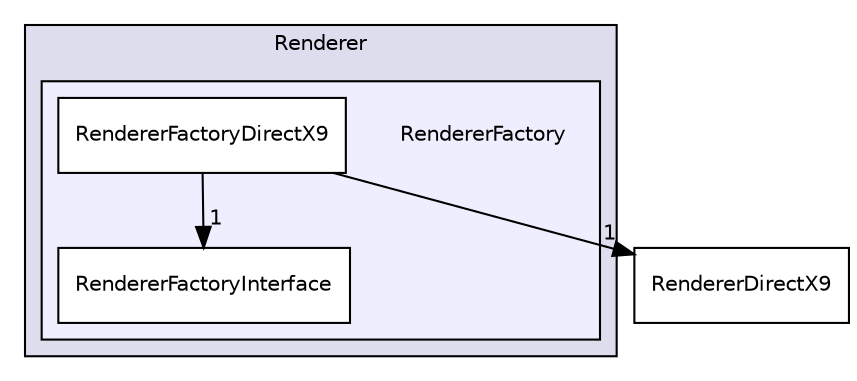 digraph "C:/HAL/PG関係/03_作成プログラム/03_HAL授業/就職作品/Project/source/01_Main/Renderer/RendererFactory" {
  compound=true
  node [ fontsize="10", fontname="Helvetica"];
  edge [ labelfontsize="10", labelfontname="Helvetica"];
  subgraph clusterdir_e9bddeb3961171178c0ac9a954a9f096 {
    graph [ bgcolor="#ddddee", pencolor="black", label="Renderer" fontname="Helvetica", fontsize="10", URL="dir_e9bddeb3961171178c0ac9a954a9f096.html"]
  subgraph clusterdir_ad1fc08544c3844f7676e810506b9e90 {
    graph [ bgcolor="#eeeeff", pencolor="black", label="" URL="dir_ad1fc08544c3844f7676e810506b9e90.html"];
    dir_ad1fc08544c3844f7676e810506b9e90 [shape=plaintext label="RendererFactory"];
    dir_c5651d5fe1fd5f94c1cc6b1caabef1eb [shape=box label="RendererFactoryDirectX9" color="black" fillcolor="white" style="filled" URL="dir_c5651d5fe1fd5f94c1cc6b1caabef1eb.html"];
    dir_7ba5f02a04c1f57b3f722ed6187fd749 [shape=box label="RendererFactoryInterface" color="black" fillcolor="white" style="filled" URL="dir_7ba5f02a04c1f57b3f722ed6187fd749.html"];
  }
  }
  dir_b72f6df6cd0babd55bdcb83d53077eb4 [shape=box label="RendererDirectX9" URL="dir_b72f6df6cd0babd55bdcb83d53077eb4.html"];
  dir_c5651d5fe1fd5f94c1cc6b1caabef1eb->dir_b72f6df6cd0babd55bdcb83d53077eb4 [headlabel="1", labeldistance=1.5 headhref="dir_000007_000005.html"];
  dir_c5651d5fe1fd5f94c1cc6b1caabef1eb->dir_7ba5f02a04c1f57b3f722ed6187fd749 [headlabel="1", labeldistance=1.5 headhref="dir_000007_000008.html"];
}
